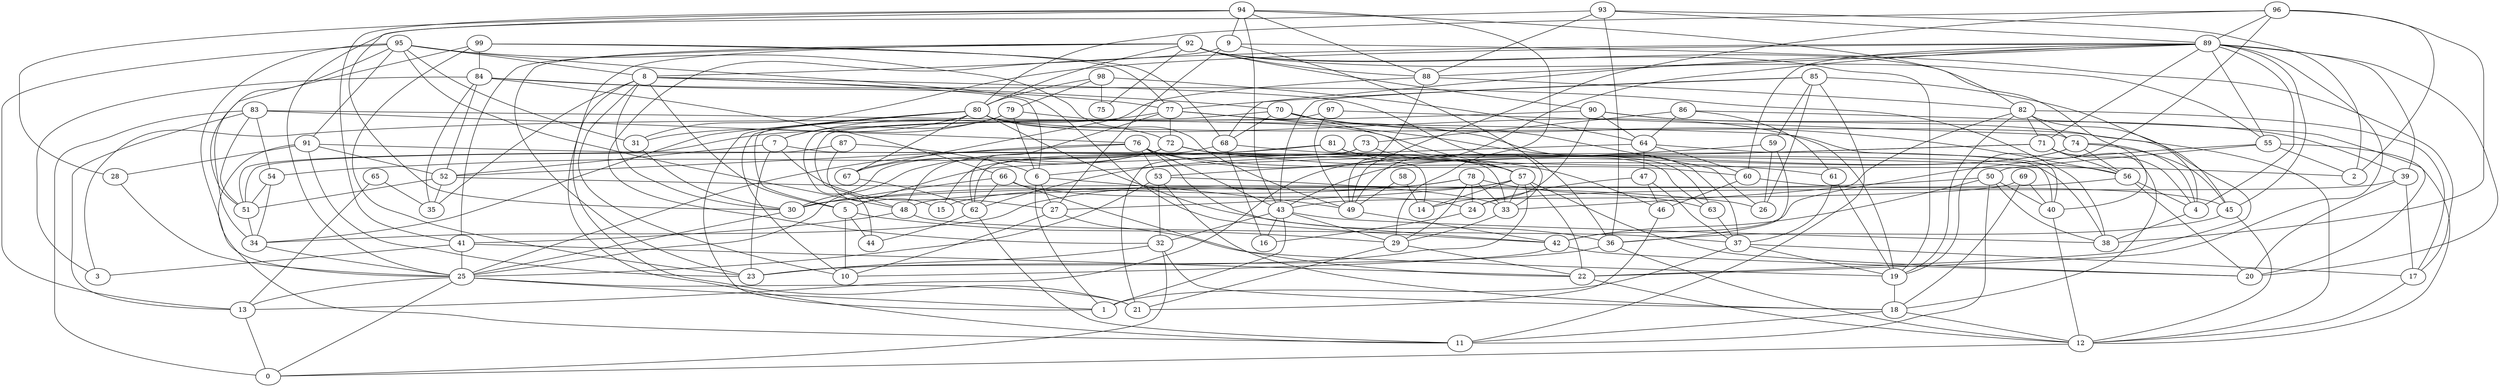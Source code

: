 digraph GG_graph {

subgraph G_graph {
edge [color = black]
"7" -> "23" [dir = none]
"7" -> "27" [dir = none]
"65" -> "35" [dir = none]
"65" -> "13" [dir = none]
"78" -> "34" [dir = none]
"78" -> "30" [dir = none]
"78" -> "33" [dir = none]
"78" -> "24" [dir = none]
"72" -> "25" [dir = none]
"72" -> "57" [dir = none]
"72" -> "30" [dir = none]
"87" -> "15" [dir = none]
"87" -> "6" [dir = none]
"87" -> "51" [dir = none]
"5" -> "44" [dir = none]
"8" -> "6" [dir = none]
"8" -> "30" [dir = none]
"8" -> "5" [dir = none]
"8" -> "10" [dir = none]
"8" -> "35" [dir = none]
"53" -> "25" [dir = none]
"53" -> "18" [dir = none]
"18" -> "11" [dir = none]
"18" -> "12" [dir = none]
"71" -> "56" [dir = none]
"71" -> "18" [dir = none]
"71" -> "62" [dir = none]
"84" -> "52" [dir = none]
"84" -> "3" [dir = none]
"84" -> "38" [dir = none]
"58" -> "14" [dir = none]
"58" -> "49" [dir = none]
"33" -> "29" [dir = none]
"6" -> "27" [dir = none]
"6" -> "49" [dir = none]
"17" -> "12" [dir = none]
"92" -> "75" [dir = none]
"92" -> "21" [dir = none]
"92" -> "23" [dir = none]
"92" -> "19" [dir = none]
"92" -> "41" [dir = none]
"92" -> "80" [dir = none]
"92" -> "90" [dir = none]
"92" -> "40" [dir = none]
"79" -> "7" [dir = none]
"79" -> "51" [dir = none]
"56" -> "20" [dir = none]
"27" -> "10" [dir = none]
"27" -> "19" [dir = none]
"99" -> "68" [dir = none]
"99" -> "84" [dir = none]
"99" -> "34" [dir = none]
"99" -> "77" [dir = none]
"29" -> "22" [dir = none]
"22" -> "12" [dir = none]
"85" -> "77" [dir = none]
"85" -> "43" [dir = none]
"85" -> "45" [dir = none]
"36" -> "12" [dir = none]
"86" -> "61" [dir = none]
"86" -> "64" [dir = none]
"91" -> "11" [dir = none]
"91" -> "38" [dir = none]
"91" -> "23" [dir = none]
"91" -> "52" [dir = none]
"63" -> "37" [dir = none]
"40" -> "12" [dir = none]
"37" -> "17" [dir = none]
"37" -> "19" [dir = none]
"46" -> "21" [dir = none]
"25" -> "1" [dir = none]
"25" -> "13" [dir = none]
"25" -> "0" [dir = none]
"73" -> "62" [dir = none]
"73" -> "21" [dir = none]
"73" -> "57" [dir = none]
"54" -> "34" [dir = none]
"4" -> "38" [dir = none]
"60" -> "46" [dir = none]
"51" -> "34" [dir = none]
"69" -> "40" [dir = none]
"69" -> "43" [dir = none]
"69" -> "18" [dir = none]
"95" -> "42" [dir = none]
"95" -> "49" [dir = none]
"95" -> "48" [dir = none]
"95" -> "8" [dir = none]
"95" -> "13" [dir = none]
"19" -> "18" [dir = none]
"81" -> "2" [dir = none]
"81" -> "15" [dir = none]
"81" -> "54" [dir = none]
"61" -> "37" [dir = none]
"61" -> "19" [dir = none]
"48" -> "41" [dir = none]
"89" -> "22" [dir = none]
"89" -> "71" [dir = none]
"89" -> "60" [dir = none]
"89" -> "20" [dir = none]
"89" -> "39" [dir = none]
"89" -> "32" [dir = none]
"89" -> "55" [dir = none]
"89" -> "4" [dir = none]
"82" -> "71" [dir = none]
"82" -> "74" [dir = none]
"82" -> "19" [dir = none]
"98" -> "80" [dir = none]
"98" -> "64" [dir = none]
"98" -> "75" [dir = none]
"64" -> "40" [dir = none]
"64" -> "60" [dir = none]
"74" -> "56" [dir = none]
"13" -> "0" [dir = none]
"42" -> "10" [dir = none]
"42" -> "20" [dir = none]
"49" -> "42" [dir = none]
"80" -> "31" [dir = none]
"80" -> "36" [dir = none]
"80" -> "72" [dir = none]
"80" -> "34" [dir = none]
"80" -> "67" [dir = none]
"80" -> "19" [dir = none]
"41" -> "22" [dir = none]
"41" -> "3" [dir = none]
"28" -> "25" [dir = none]
"83" -> "51" [dir = none]
"83" -> "76" [dir = none]
"83" -> "13" [dir = none]
"93" -> "88" [dir = none]
"93" -> "36" [dir = none]
"93" -> "2" [dir = none]
"9" -> "17" [dir = none]
"97" -> "74" [dir = none]
"97" -> "48" [dir = none]
"88" -> "82" [dir = none]
"88" -> "49" [dir = none]
"31" -> "30" [dir = none]
"45" -> "12" [dir = none]
"57" -> "14" [dir = none]
"57" -> "20" [dir = none]
"57" -> "15" [dir = none]
"57" -> "22" [dir = none]
"39" -> "24" [dir = none]
"76" -> "46" [dir = none]
"76" -> "43" [dir = none]
"76" -> "42" [dir = none]
"76" -> "25" [dir = none]
"76" -> "52" [dir = none]
"90" -> "64" [dir = none]
"90" -> "39" [dir = none]
"90" -> "14" [dir = none]
"90" -> "3" [dir = none]
"52" -> "26" [dir = none]
"52" -> "35" [dir = none]
"52" -> "51" [dir = none]
"94" -> "30" [dir = none]
"94" -> "43" [dir = none]
"94" -> "28" [dir = none]
"94" -> "9" [dir = none]
"94" -> "82" [dir = none]
"66" -> "24" [dir = none]
"66" -> "22" [dir = none]
"66" -> "62" [dir = none]
"70" -> "57" [dir = none]
"70" -> "68" [dir = none]
"70" -> "56" [dir = none]
"70" -> "44" [dir = none]
"70" -> "26" [dir = none]
"77" -> "63" [dir = none]
"77" -> "72" [dir = none]
"77" -> "62" [dir = none]
"77" -> "37" [dir = none]
"68" -> "48" [dir = none]
"24" -> "16" [dir = none]
"55" -> "2" [dir = none]
"62" -> "44" [dir = none]
"67" -> "62" [dir = none]
"59" -> "53" [dir = none]
"59" -> "36" [dir = none]
"50" -> "30" [dir = none]
"50" -> "38" [dir = none]
"50" -> "42" [dir = none]
"50" -> "40" [dir = none]
"43" -> "16" [dir = none]
"43" -> "38" [dir = none]
"43" -> "32" [dir = none]
"43" -> "29" [dir = none]
"43" -> "1" [dir = none]
"96" -> "2" [dir = none]
"96" -> "19" [dir = none]
"96" -> "89" [dir = none]
"96" -> "49" [dir = none]
"96" -> "38" [dir = none]
"96" -> "80" [dir = none]
"47" -> "37" [dir = none]
"47" -> "46" [dir = none]
"32" -> "0" [dir = none]
"32" -> "23" [dir = none]
"64" -> "5" [dir = none]
"55" -> "42" [dir = none]
"89" -> "49" [dir = none]
"7" -> "14" [dir = none]
"91" -> "28" [dir = none]
"84" -> "35" [dir = none]
"71" -> "4" [dir = none]
"84" -> "77" [dir = none]
"6" -> "1" [dir = none]
"41" -> "25" [dir = none]
"55" -> "12" [dir = none]
"62" -> "11" [dir = none]
"83" -> "40" [dir = none]
"53" -> "32" [dir = none]
"86" -> "73" [dir = none]
"25" -> "21" [dir = none]
"89" -> "68" [dir = none]
"77" -> "7" [dir = none]
"57" -> "27" [dir = none]
"12" -> "0" [dir = none]
"78" -> "63" [dir = none]
"94" -> "41" [dir = none]
"76" -> "60" [dir = none]
"57" -> "33" [dir = none]
"9" -> "36" [dir = none]
"80" -> "12" [dir = none]
"57" -> "23" [dir = none]
"55" -> "50" [dir = none]
"85" -> "11" [dir = none]
"97" -> "49" [dir = none]
"72" -> "33" [dir = none]
"66" -> "30" [dir = none]
"85" -> "26" [dir = none]
"88" -> "67" [dir = none]
"98" -> "79" [dir = none]
"34" -> "25" [dir = none]
"32" -> "18" [dir = none]
"84" -> "66" [dir = none]
"39" -> "17" [dir = none]
"95" -> "31" [dir = none]
"89" -> "88" [dir = none]
"74" -> "13" [dir = none]
"79" -> "63" [dir = none]
"60" -> "45" [dir = none]
"89" -> "45" [dir = none]
"9" -> "27" [dir = none]
"76" -> "53" [dir = none]
"80" -> "5" [dir = none]
"7" -> "52" [dir = none]
"50" -> "11" [dir = none]
"79" -> "6" [dir = none]
"36" -> "23" [dir = none]
"85" -> "59" [dir = none]
"81" -> "57" [dir = none]
"82" -> "22" [dir = none]
"95" -> "91" [dir = none]
"74" -> "43" [dir = none]
"8" -> "70" [dir = none]
"80" -> "1" [dir = none]
"94" -> "88" [dir = none]
"45" -> "36" [dir = none]
"78" -> "29" [dir = none]
"74" -> "45" [dir = none]
"56" -> "4" [dir = none]
"37" -> "1" [dir = none]
"82" -> "33" [dir = none]
"68" -> "16" [dir = none]
"68" -> "56" [dir = none]
"93" -> "89" [dir = none]
"74" -> "4" [dir = none]
"95" -> "25" [dir = none]
"48" -> "37" [dir = none]
"64" -> "47" [dir = none]
"72" -> "67" [dir = none]
"29" -> "21" [dir = none]
"83" -> "0" [dir = none]
"92" -> "88" [dir = none]
"86" -> "20" [dir = none]
"95" -> "51" [dir = none]
"99" -> "23" [dir = none]
"47" -> "24" [dir = none]
"93" -> "25" [dir = none]
"54" -> "51" [dir = none]
"39" -> "20" [dir = none]
"9" -> "8" [dir = none]
"82" -> "17" [dir = none]
"80" -> "10" [dir = none]
"56" -> "48" [dir = none]
"94" -> "29" [dir = none]
"71" -> "6" [dir = none]
"8" -> "33" [dir = none]
"90" -> "4" [dir = none]
"59" -> "26" [dir = none]
"83" -> "54" [dir = none]
"5" -> "10" [dir = none]
"8" -> "11" [dir = none]
"92" -> "55" [dir = none]
"72" -> "61" [dir = none]
"53" -> "33" [dir = none]
"89" -> "31" [dir = none]
"5" -> "29" [dir = none]
"30" -> "25" [dir = none]
}

}
